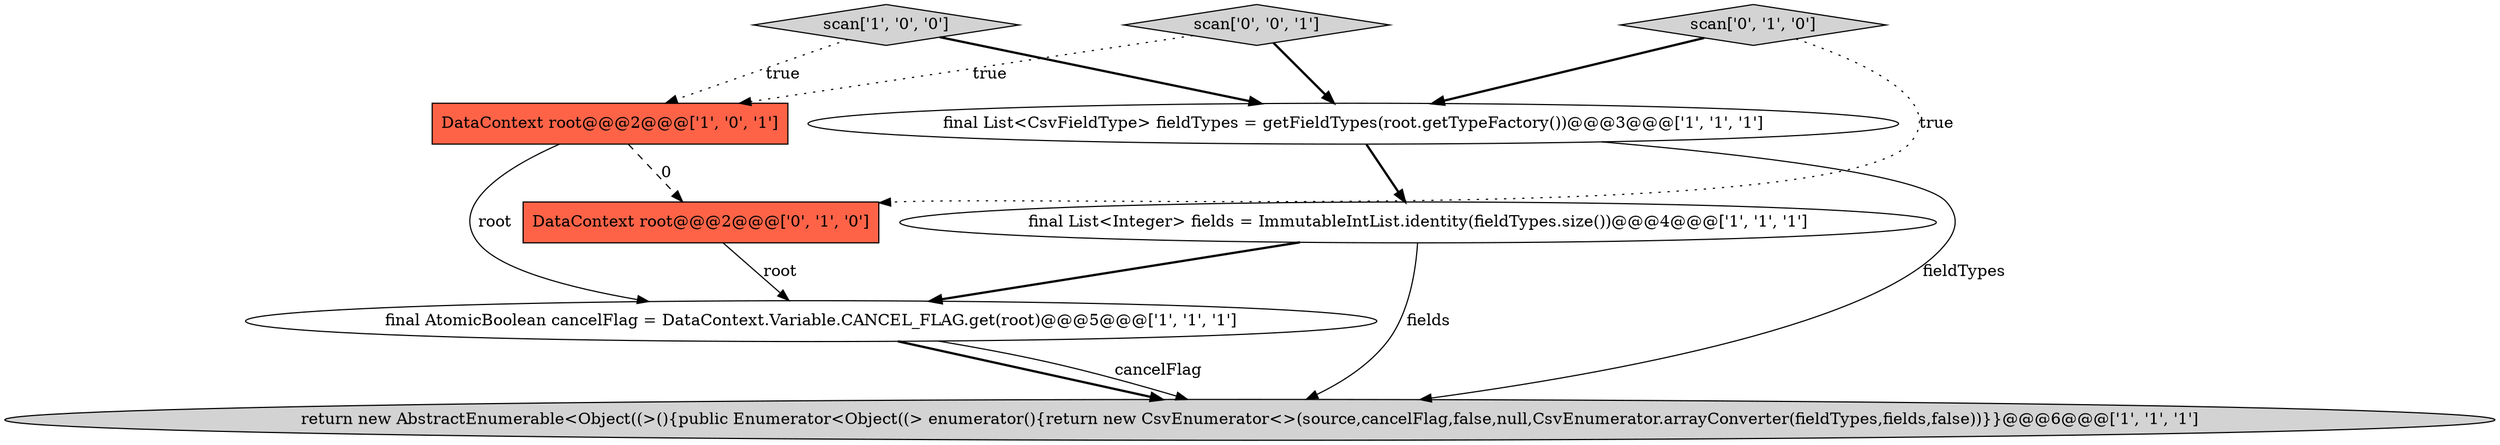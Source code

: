 digraph {
4 [style = filled, label = "final List<Integer> fields = ImmutableIntList.identity(fieldTypes.size())@@@4@@@['1', '1', '1']", fillcolor = white, shape = ellipse image = "AAA0AAABBB1BBB"];
7 [style = filled, label = "scan['0', '1', '0']", fillcolor = lightgray, shape = diamond image = "AAA0AAABBB2BBB"];
8 [style = filled, label = "scan['0', '0', '1']", fillcolor = lightgray, shape = diamond image = "AAA0AAABBB3BBB"];
1 [style = filled, label = "return new AbstractEnumerable<Object((>(){public Enumerator<Object((> enumerator(){return new CsvEnumerator<>(source,cancelFlag,false,null,CsvEnumerator.arrayConverter(fieldTypes,fields,false))}}@@@6@@@['1', '1', '1']", fillcolor = lightgray, shape = ellipse image = "AAA0AAABBB1BBB"];
6 [style = filled, label = "DataContext root@@@2@@@['0', '1', '0']", fillcolor = tomato, shape = box image = "AAA1AAABBB2BBB"];
2 [style = filled, label = "scan['1', '0', '0']", fillcolor = lightgray, shape = diamond image = "AAA0AAABBB1BBB"];
3 [style = filled, label = "DataContext root@@@2@@@['1', '0', '1']", fillcolor = tomato, shape = box image = "AAA0AAABBB1BBB"];
5 [style = filled, label = "final AtomicBoolean cancelFlag = DataContext.Variable.CANCEL_FLAG.get(root)@@@5@@@['1', '1', '1']", fillcolor = white, shape = ellipse image = "AAA0AAABBB1BBB"];
0 [style = filled, label = "final List<CsvFieldType> fieldTypes = getFieldTypes(root.getTypeFactory())@@@3@@@['1', '1', '1']", fillcolor = white, shape = ellipse image = "AAA0AAABBB1BBB"];
8->0 [style = bold, label=""];
2->3 [style = dotted, label="true"];
5->1 [style = bold, label=""];
5->1 [style = solid, label="cancelFlag"];
7->6 [style = dotted, label="true"];
2->0 [style = bold, label=""];
7->0 [style = bold, label=""];
3->6 [style = dashed, label="0"];
0->1 [style = solid, label="fieldTypes"];
0->4 [style = bold, label=""];
4->5 [style = bold, label=""];
6->5 [style = solid, label="root"];
4->1 [style = solid, label="fields"];
8->3 [style = dotted, label="true"];
3->5 [style = solid, label="root"];
}
